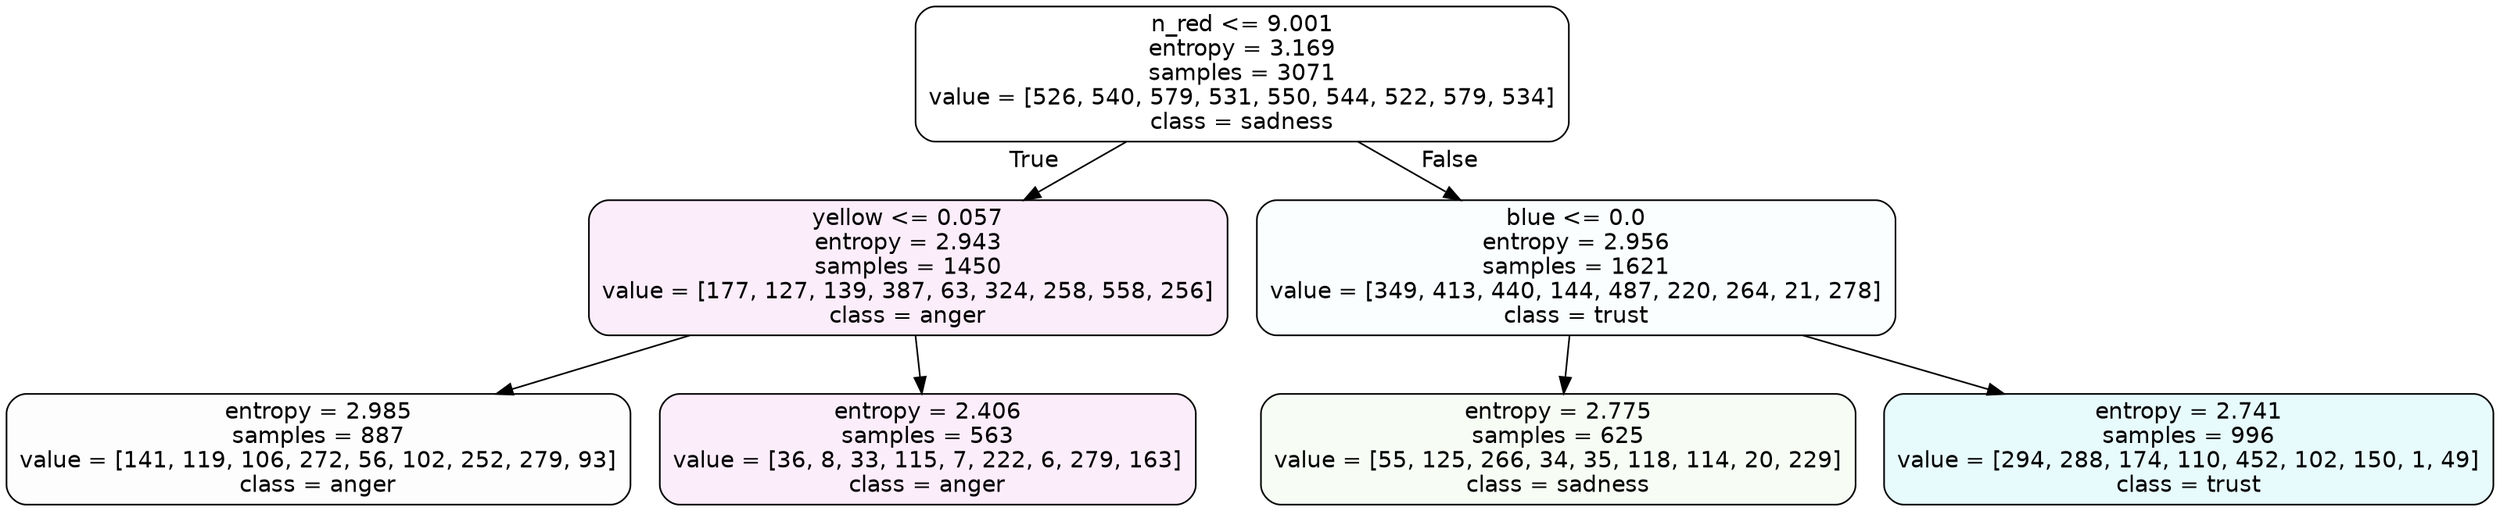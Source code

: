 digraph Tree {
node [shape=box, style="filled, rounded", color="black", fontname=helvetica] ;
edge [fontname=helvetica] ;
0 [label="n_red <= 9.001\nentropy = 3.169\nsamples = 3071\nvalue = [526, 540, 579, 531, 550, 544, 522, 579, 534]\nclass = sadness", fillcolor="#64e53900"] ;
1 [label="yellow <= 0.057\nentropy = 2.943\nsamples = 1450\nvalue = [177, 127, 139, 387, 63, 324, 258, 558, 256]\nclass = anger", fillcolor="#e539d717"] ;
0 -> 1 [labeldistance=2.5, labelangle=45, headlabel="True"] ;
2 [label="entropy = 2.985\nsamples = 887\nvalue = [141, 119, 106, 272, 56, 102, 252, 279, 93]\nclass = anger", fillcolor="#e539d702"] ;
1 -> 2 ;
3 [label="entropy = 2.406\nsamples = 563\nvalue = [36, 8, 33, 115, 7, 222, 6, 279, 163]\nclass = anger", fillcolor="#e539d716"] ;
1 -> 3 ;
4 [label="blue <= 0.0\nentropy = 2.956\nsamples = 1621\nvalue = [349, 413, 440, 144, 487, 220, 264, 21, 278]\nclass = trust", fillcolor="#39d7e506"] ;
0 -> 4 [labeldistance=2.5, labelangle=-45, headlabel="False"] ;
5 [label="entropy = 2.775\nsamples = 625\nvalue = [55, 125, 266, 34, 35, 118, 114, 20, 229]\nclass = sadness", fillcolor="#64e5390c"] ;
4 -> 5 ;
6 [label="entropy = 2.741\nsamples = 996\nvalue = [294, 288, 174, 110, 452, 102, 150, 1, 49]\nclass = trust", fillcolor="#39d7e51e"] ;
4 -> 6 ;
}